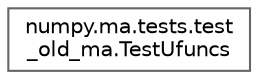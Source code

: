 digraph "Graphical Class Hierarchy"
{
 // LATEX_PDF_SIZE
  bgcolor="transparent";
  edge [fontname=Helvetica,fontsize=10,labelfontname=Helvetica,labelfontsize=10];
  node [fontname=Helvetica,fontsize=10,shape=box,height=0.2,width=0.4];
  rankdir="LR";
  Node0 [id="Node000000",label="numpy.ma.tests.test\l_old_ma.TestUfuncs",height=0.2,width=0.4,color="grey40", fillcolor="white", style="filled",URL="$dd/d6d/classnumpy_1_1ma_1_1tests_1_1test__old__ma_1_1TestUfuncs.html",tooltip=" "];
}
